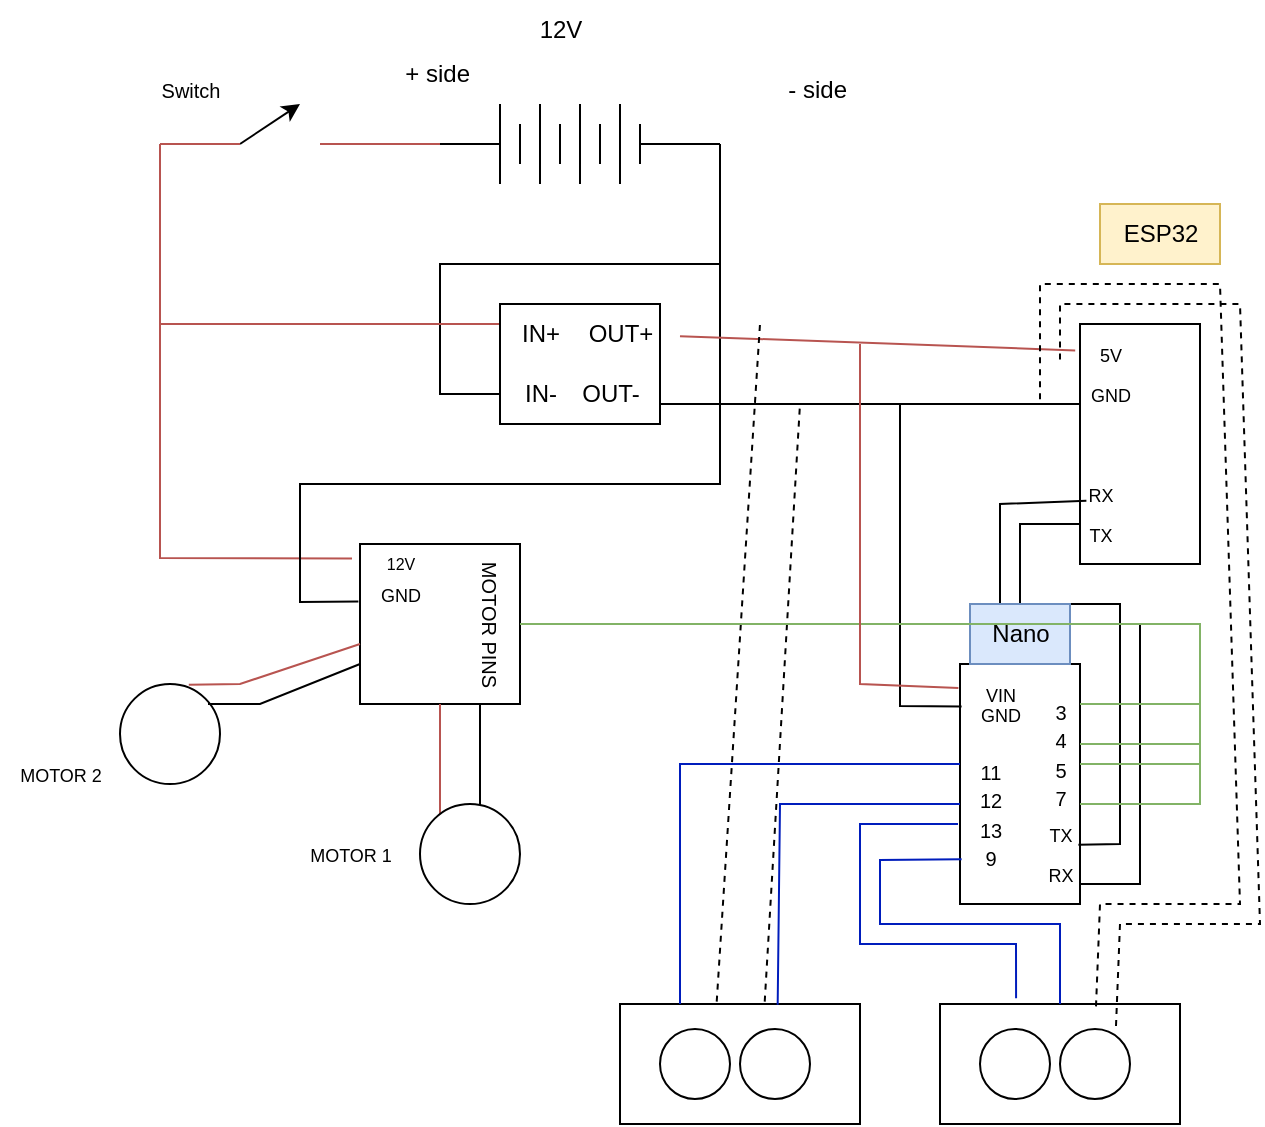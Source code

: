 <mxfile version="28.2.3">
  <diagram name="Page-1" id="ARYpPno7nMeHhi26IZul">
    <mxGraphModel dx="1042" dy="1627" grid="1" gridSize="10" guides="1" tooltips="1" connect="1" arrows="1" fold="1" page="1" pageScale="1" pageWidth="850" pageHeight="1100" math="0" shadow="0">
      <root>
        <mxCell id="0" />
        <mxCell id="1" parent="0" />
        <mxCell id="18kSIOf5u8bGrFoKXUlI-13" value="" style="group;rotation=-90;" vertex="1" connectable="0" parent="1">
          <mxGeometry x="380" width="40" height="140" as="geometry" />
        </mxCell>
        <mxCell id="18kSIOf5u8bGrFoKXUlI-11" value="" style="group;rotation=-90;" vertex="1" connectable="0" parent="18kSIOf5u8bGrFoKXUlI-13">
          <mxGeometry x="-20" y="20" width="40" height="100" as="geometry" />
        </mxCell>
        <mxCell id="18kSIOf5u8bGrFoKXUlI-1" value="" style="endArrow=none;html=1;rounded=0;" edge="1" parent="18kSIOf5u8bGrFoKXUlI-11">
          <mxGeometry width="50" height="50" relative="1" as="geometry">
            <mxPoint x="-30" y="50" as="sourcePoint" />
            <mxPoint y="50" as="targetPoint" />
          </mxGeometry>
        </mxCell>
        <mxCell id="18kSIOf5u8bGrFoKXUlI-3" value="" style="endArrow=none;html=1;rounded=0;" edge="1" parent="18kSIOf5u8bGrFoKXUlI-11">
          <mxGeometry width="50" height="50" relative="1" as="geometry">
            <mxPoint y="70" as="sourcePoint" />
            <mxPoint y="30" as="targetPoint" />
          </mxGeometry>
        </mxCell>
        <mxCell id="18kSIOf5u8bGrFoKXUlI-4" value="" style="endArrow=none;html=1;rounded=0;" edge="1" parent="18kSIOf5u8bGrFoKXUlI-11">
          <mxGeometry width="50" height="50" relative="1" as="geometry">
            <mxPoint x="10" y="60" as="sourcePoint" />
            <mxPoint x="10" y="40" as="targetPoint" />
          </mxGeometry>
        </mxCell>
        <mxCell id="18kSIOf5u8bGrFoKXUlI-5" value="" style="endArrow=none;html=1;rounded=0;" edge="1" parent="18kSIOf5u8bGrFoKXUlI-11">
          <mxGeometry width="50" height="50" relative="1" as="geometry">
            <mxPoint x="20" y="70" as="sourcePoint" />
            <mxPoint x="20" y="30" as="targetPoint" />
          </mxGeometry>
        </mxCell>
        <mxCell id="18kSIOf5u8bGrFoKXUlI-6" value="" style="endArrow=none;html=1;rounded=0;" edge="1" parent="18kSIOf5u8bGrFoKXUlI-11">
          <mxGeometry width="50" height="50" relative="1" as="geometry">
            <mxPoint x="30" y="60" as="sourcePoint" />
            <mxPoint x="30" y="40" as="targetPoint" />
          </mxGeometry>
        </mxCell>
        <mxCell id="18kSIOf5u8bGrFoKXUlI-7" value="" style="endArrow=none;html=1;rounded=0;" edge="1" parent="18kSIOf5u8bGrFoKXUlI-11">
          <mxGeometry width="50" height="50" relative="1" as="geometry">
            <mxPoint x="40" y="70" as="sourcePoint" />
            <mxPoint x="40" y="30" as="targetPoint" />
          </mxGeometry>
        </mxCell>
        <mxCell id="18kSIOf5u8bGrFoKXUlI-8" value="" style="endArrow=none;html=1;rounded=0;" edge="1" parent="18kSIOf5u8bGrFoKXUlI-11">
          <mxGeometry width="50" height="50" relative="1" as="geometry">
            <mxPoint x="50" y="60" as="sourcePoint" />
            <mxPoint x="50" y="40" as="targetPoint" />
          </mxGeometry>
        </mxCell>
        <mxCell id="18kSIOf5u8bGrFoKXUlI-9" value="" style="endArrow=none;html=1;rounded=0;" edge="1" parent="18kSIOf5u8bGrFoKXUlI-11">
          <mxGeometry width="50" height="50" relative="1" as="geometry">
            <mxPoint x="60" y="70" as="sourcePoint" />
            <mxPoint x="60" y="30" as="targetPoint" />
          </mxGeometry>
        </mxCell>
        <mxCell id="18kSIOf5u8bGrFoKXUlI-10" value="" style="endArrow=none;html=1;rounded=0;" edge="1" parent="18kSIOf5u8bGrFoKXUlI-11">
          <mxGeometry width="50" height="50" relative="1" as="geometry">
            <mxPoint x="70" y="60" as="sourcePoint" />
            <mxPoint x="70" y="40" as="targetPoint" />
          </mxGeometry>
        </mxCell>
        <mxCell id="18kSIOf5u8bGrFoKXUlI-12" value="" style="endArrow=none;html=1;rounded=0;" edge="1" parent="18kSIOf5u8bGrFoKXUlI-13">
          <mxGeometry width="50" height="50" relative="1" as="geometry">
            <mxPoint x="90" y="70" as="sourcePoint" />
            <mxPoint x="50" y="70" as="targetPoint" />
          </mxGeometry>
        </mxCell>
        <mxCell id="18kSIOf5u8bGrFoKXUlI-26" value="" style="endArrow=none;html=1;rounded=0;exitX=0;exitY=0.75;exitDx=0;exitDy=0;" edge="1" parent="18kSIOf5u8bGrFoKXUlI-13" source="18kSIOf5u8bGrFoKXUlI-20">
          <mxGeometry width="50" height="50" relative="1" as="geometry">
            <mxPoint x="90" y="140" as="sourcePoint" />
            <mxPoint x="90" y="70" as="targetPoint" />
            <Array as="points">
              <mxPoint x="-50" y="195" />
              <mxPoint x="-50" y="130" />
              <mxPoint x="90" y="130" />
            </Array>
          </mxGeometry>
        </mxCell>
        <mxCell id="18kSIOf5u8bGrFoKXUlI-14" value="- side&amp;nbsp;" style="text;html=1;align=center;verticalAlign=middle;resizable=0;points=[];autosize=1;strokeColor=none;fillColor=none;" vertex="1" parent="1">
          <mxGeometry x="490" y="28" width="60" height="30" as="geometry" />
        </mxCell>
        <mxCell id="18kSIOf5u8bGrFoKXUlI-15" value="+ side&amp;nbsp;" style="text;html=1;align=center;verticalAlign=middle;resizable=0;points=[];autosize=1;strokeColor=none;fillColor=none;" vertex="1" parent="1">
          <mxGeometry x="300" y="20" width="60" height="30" as="geometry" />
        </mxCell>
        <mxCell id="18kSIOf5u8bGrFoKXUlI-16" value="12V" style="text;html=1;align=center;verticalAlign=middle;resizable=0;points=[];autosize=1;strokeColor=none;fillColor=none;" vertex="1" parent="1">
          <mxGeometry x="370" y="-2" width="40" height="30" as="geometry" />
        </mxCell>
        <mxCell id="18kSIOf5u8bGrFoKXUlI-17" value="" style="endArrow=none;html=1;rounded=0;fillColor=#f8cecc;strokeColor=#b85450;" edge="1" parent="1">
          <mxGeometry width="50" height="50" relative="1" as="geometry">
            <mxPoint x="270" y="70" as="sourcePoint" />
            <mxPoint x="330" y="70" as="targetPoint" />
          </mxGeometry>
        </mxCell>
        <mxCell id="18kSIOf5u8bGrFoKXUlI-18" value="" style="endArrow=classic;html=1;rounded=0;" edge="1" parent="1">
          <mxGeometry width="50" height="50" relative="1" as="geometry">
            <mxPoint x="230" y="70" as="sourcePoint" />
            <mxPoint x="260" y="50" as="targetPoint" />
          </mxGeometry>
        </mxCell>
        <mxCell id="18kSIOf5u8bGrFoKXUlI-19" value="" style="endArrow=none;html=1;rounded=0;fillColor=#f8cecc;strokeColor=#b85450;" edge="1" parent="1">
          <mxGeometry width="50" height="50" relative="1" as="geometry">
            <mxPoint x="190" y="70" as="sourcePoint" />
            <mxPoint x="230" y="70" as="targetPoint" />
          </mxGeometry>
        </mxCell>
        <mxCell id="18kSIOf5u8bGrFoKXUlI-21" value="" style="endArrow=none;html=1;rounded=0;fillColor=#f8cecc;strokeColor=#b85450;" edge="1" parent="1">
          <mxGeometry width="50" height="50" relative="1" as="geometry">
            <mxPoint x="190" y="160" as="sourcePoint" />
            <mxPoint x="190" y="70" as="targetPoint" />
          </mxGeometry>
        </mxCell>
        <mxCell id="18kSIOf5u8bGrFoKXUlI-23" value="" style="endArrow=none;html=1;rounded=0;fillColor=#f8cecc;strokeColor=#b85450;" edge="1" parent="1">
          <mxGeometry width="50" height="50" relative="1" as="geometry">
            <mxPoint x="190" y="160" as="sourcePoint" />
            <mxPoint x="360" y="160" as="targetPoint" />
          </mxGeometry>
        </mxCell>
        <mxCell id="18kSIOf5u8bGrFoKXUlI-25" value="" style="endArrow=none;html=1;rounded=0;exitX=-0.1;exitY=-0.093;exitDx=0;exitDy=0;exitPerimeter=0;fillColor=#f8cecc;strokeColor=#b85450;" edge="1" parent="1" source="18kSIOf5u8bGrFoKXUlI-36">
          <mxGeometry width="50" height="50" relative="1" as="geometry">
            <mxPoint x="190" y="300" as="sourcePoint" />
            <mxPoint x="190" y="160" as="targetPoint" />
            <Array as="points">
              <mxPoint x="190" y="277" />
            </Array>
          </mxGeometry>
        </mxCell>
        <mxCell id="18kSIOf5u8bGrFoKXUlI-31" value="" style="group" vertex="1" connectable="0" parent="1">
          <mxGeometry x="360" y="150" width="90" height="60" as="geometry" />
        </mxCell>
        <mxCell id="18kSIOf5u8bGrFoKXUlI-20" value="" style="rounded=0;whiteSpace=wrap;html=1;" vertex="1" parent="18kSIOf5u8bGrFoKXUlI-31">
          <mxGeometry width="80" height="60" as="geometry" />
        </mxCell>
        <mxCell id="18kSIOf5u8bGrFoKXUlI-27" value="IN+" style="text;html=1;align=center;verticalAlign=middle;resizable=0;points=[];autosize=1;strokeColor=none;fillColor=none;" vertex="1" parent="18kSIOf5u8bGrFoKXUlI-31">
          <mxGeometry width="40" height="30" as="geometry" />
        </mxCell>
        <mxCell id="18kSIOf5u8bGrFoKXUlI-28" value="IN-" style="text;html=1;align=center;verticalAlign=middle;resizable=0;points=[];autosize=1;strokeColor=none;fillColor=none;" vertex="1" parent="18kSIOf5u8bGrFoKXUlI-31">
          <mxGeometry y="30" width="40" height="30" as="geometry" />
        </mxCell>
        <mxCell id="18kSIOf5u8bGrFoKXUlI-29" value="OUT-" style="text;html=1;align=center;verticalAlign=middle;resizable=0;points=[];autosize=1;strokeColor=none;fillColor=none;" vertex="1" parent="18kSIOf5u8bGrFoKXUlI-31">
          <mxGeometry x="30" y="30" width="50" height="30" as="geometry" />
        </mxCell>
        <mxCell id="18kSIOf5u8bGrFoKXUlI-30" value="OUT+" style="text;html=1;align=center;verticalAlign=middle;resizable=0;points=[];autosize=1;strokeColor=none;fillColor=none;" vertex="1" parent="18kSIOf5u8bGrFoKXUlI-31">
          <mxGeometry x="30" width="60" height="30" as="geometry" />
        </mxCell>
        <mxCell id="18kSIOf5u8bGrFoKXUlI-84" value="" style="endArrow=none;html=1;rounded=0;" edge="1" parent="18kSIOf5u8bGrFoKXUlI-31">
          <mxGeometry width="50" height="50" relative="1" as="geometry">
            <mxPoint x="80" y="50" as="sourcePoint" />
            <mxPoint x="200" y="50" as="targetPoint" />
          </mxGeometry>
        </mxCell>
        <mxCell id="18kSIOf5u8bGrFoKXUlI-32" value="" style="endArrow=none;html=1;rounded=0;exitX=-0.02;exitY=0.627;exitDx=0;exitDy=0;exitPerimeter=0;" edge="1" parent="1" source="18kSIOf5u8bGrFoKXUlI-36">
          <mxGeometry width="50" height="50" relative="1" as="geometry">
            <mxPoint x="470" y="240" as="sourcePoint" />
            <mxPoint x="470" y="130" as="targetPoint" />
            <Array as="points">
              <mxPoint x="260" y="299" />
              <mxPoint x="260" y="240" />
              <mxPoint x="289" y="240" />
              <mxPoint x="470" y="240" />
            </Array>
          </mxGeometry>
        </mxCell>
        <mxCell id="18kSIOf5u8bGrFoKXUlI-34" value="" style="whiteSpace=wrap;html=1;aspect=fixed;" vertex="1" parent="1">
          <mxGeometry x="290" y="270" width="80" height="80" as="geometry" />
        </mxCell>
        <mxCell id="18kSIOf5u8bGrFoKXUlI-35" value="12V" style="text;html=1;align=center;verticalAlign=middle;resizable=0;points=[];autosize=1;strokeColor=none;fillColor=none;fontSize=8;" vertex="1" parent="1">
          <mxGeometry x="290" y="270" width="40" height="20" as="geometry" />
        </mxCell>
        <mxCell id="18kSIOf5u8bGrFoKXUlI-36" value="&lt;font style=&quot;font-size: 9px;&quot;&gt;GND&lt;/font&gt;" style="text;html=1;align=center;verticalAlign=middle;resizable=0;points=[];autosize=1;strokeColor=none;fillColor=none;" vertex="1" parent="1">
          <mxGeometry x="290" y="280" width="40" height="30" as="geometry" />
        </mxCell>
        <mxCell id="18kSIOf5u8bGrFoKXUlI-37" value="&lt;font style=&quot;font-size: 10px;&quot;&gt;MOTOR PINS&lt;/font&gt;" style="text;html=1;align=center;verticalAlign=middle;resizable=0;points=[];autosize=1;strokeColor=none;fillColor=none;rotation=90;" vertex="1" parent="1">
          <mxGeometry x="310" y="295" width="90" height="30" as="geometry" />
        </mxCell>
        <mxCell id="18kSIOf5u8bGrFoKXUlI-38" value="" style="rounded=0;whiteSpace=wrap;html=1;rotation=90;" vertex="1" parent="1">
          <mxGeometry x="620" y="190" width="120" height="60" as="geometry" />
        </mxCell>
        <mxCell id="18kSIOf5u8bGrFoKXUlI-39" value="&lt;div&gt;&lt;br&gt;&lt;/div&gt;" style="rounded=0;whiteSpace=wrap;html=1;rotation=90;" vertex="1" parent="1">
          <mxGeometry x="560" y="360" width="120" height="60" as="geometry" />
        </mxCell>
        <mxCell id="18kSIOf5u8bGrFoKXUlI-40" value="&lt;font style=&quot;font-size: 9px;&quot;&gt;5V&lt;/font&gt;" style="text;html=1;align=center;verticalAlign=middle;resizable=0;points=[];autosize=1;strokeColor=none;fillColor=none;" vertex="1" parent="1">
          <mxGeometry x="650" y="160" width="30" height="30" as="geometry" />
        </mxCell>
        <mxCell id="18kSIOf5u8bGrFoKXUlI-41" value="&lt;font style=&quot;font-size: 9px;&quot;&gt;GND&lt;/font&gt;" style="text;html=1;align=center;verticalAlign=middle;resizable=0;points=[];autosize=1;strokeColor=none;fillColor=none;" vertex="1" parent="1">
          <mxGeometry x="645" y="180" width="40" height="30" as="geometry" />
        </mxCell>
        <mxCell id="18kSIOf5u8bGrFoKXUlI-42" value="&lt;font style=&quot;font-size: 9px;&quot;&gt;VIN&lt;/font&gt;" style="text;html=1;align=center;verticalAlign=middle;resizable=0;points=[];autosize=1;strokeColor=none;fillColor=none;" vertex="1" parent="1">
          <mxGeometry x="590" y="330" width="40" height="30" as="geometry" />
        </mxCell>
        <mxCell id="18kSIOf5u8bGrFoKXUlI-43" value="&lt;font style=&quot;font-size: 9px;&quot;&gt;GND&lt;/font&gt;" style="text;html=1;align=center;verticalAlign=middle;resizable=0;points=[];autosize=1;strokeColor=none;fillColor=none;" vertex="1" parent="1">
          <mxGeometry x="590" y="340" width="40" height="30" as="geometry" />
        </mxCell>
        <mxCell id="18kSIOf5u8bGrFoKXUlI-44" value="&lt;font style=&quot;font-size: 9px;&quot;&gt;TX&lt;/font&gt;" style="text;html=1;align=center;verticalAlign=middle;resizable=0;points=[];autosize=1;strokeColor=none;fillColor=none;" vertex="1" parent="1">
          <mxGeometry x="620" y="400" width="40" height="30" as="geometry" />
        </mxCell>
        <mxCell id="18kSIOf5u8bGrFoKXUlI-45" value="&lt;font style=&quot;font-size: 9px;&quot;&gt;RX&lt;/font&gt;" style="text;html=1;align=center;verticalAlign=middle;resizable=0;points=[];autosize=1;strokeColor=none;fillColor=none;" vertex="1" parent="1">
          <mxGeometry x="620" y="420" width="40" height="30" as="geometry" />
        </mxCell>
        <mxCell id="18kSIOf5u8bGrFoKXUlI-46" value="&lt;font style=&quot;font-size: 9px;&quot;&gt;RX&lt;/font&gt;" style="text;html=1;align=center;verticalAlign=middle;resizable=0;points=[];autosize=1;strokeColor=none;fillColor=none;" vertex="1" parent="1">
          <mxGeometry x="640" y="230" width="40" height="30" as="geometry" />
        </mxCell>
        <mxCell id="18kSIOf5u8bGrFoKXUlI-47" value="&lt;font style=&quot;font-size: 9px;&quot;&gt;TX&lt;/font&gt;" style="text;html=1;align=center;verticalAlign=middle;resizable=0;points=[];autosize=1;strokeColor=none;fillColor=none;" vertex="1" parent="1">
          <mxGeometry x="640" y="250" width="40" height="30" as="geometry" />
        </mxCell>
        <mxCell id="18kSIOf5u8bGrFoKXUlI-48" value="" style="endArrow=none;html=1;rounded=0;fillColor=#f8cecc;strokeColor=#b85450;" edge="1" parent="1">
          <mxGeometry width="50" height="50" relative="1" as="geometry">
            <mxPoint x="330" y="410" as="sourcePoint" />
            <mxPoint x="330" y="350" as="targetPoint" />
          </mxGeometry>
        </mxCell>
        <mxCell id="18kSIOf5u8bGrFoKXUlI-49" value="" style="endArrow=none;html=1;rounded=0;" edge="1" parent="1">
          <mxGeometry width="50" height="50" relative="1" as="geometry">
            <mxPoint x="350" y="410" as="sourcePoint" />
            <mxPoint x="350" y="350" as="targetPoint" />
          </mxGeometry>
        </mxCell>
        <mxCell id="18kSIOf5u8bGrFoKXUlI-50" value="" style="ellipse;whiteSpace=wrap;html=1;aspect=fixed;" vertex="1" parent="1">
          <mxGeometry x="320" y="400" width="50" height="50" as="geometry" />
        </mxCell>
        <mxCell id="18kSIOf5u8bGrFoKXUlI-53" value="" style="ellipse;whiteSpace=wrap;html=1;aspect=fixed;" vertex="1" parent="1">
          <mxGeometry x="170" y="340" width="50" height="50" as="geometry" />
        </mxCell>
        <mxCell id="18kSIOf5u8bGrFoKXUlI-54" value="&lt;font style=&quot;font-size: 9px;&quot;&gt;MOTOR 1&lt;/font&gt;" style="text;html=1;align=center;verticalAlign=middle;resizable=0;points=[];autosize=1;strokeColor=none;fillColor=none;" vertex="1" parent="1">
          <mxGeometry x="255" y="410" width="60" height="30" as="geometry" />
        </mxCell>
        <mxCell id="18kSIOf5u8bGrFoKXUlI-55" value="&lt;font style=&quot;font-size: 9px;&quot;&gt;MOTOR 2&lt;/font&gt;" style="text;html=1;align=center;verticalAlign=middle;resizable=0;points=[];autosize=1;strokeColor=none;fillColor=none;" vertex="1" parent="1">
          <mxGeometry x="110" y="370" width="60" height="30" as="geometry" />
        </mxCell>
        <mxCell id="18kSIOf5u8bGrFoKXUlI-56" value="" style="endArrow=none;html=1;rounded=0;entryX=-0.08;entryY=0.44;entryDx=0;entryDy=0;entryPerimeter=0;fillColor=#f8cecc;strokeColor=#b85450;" edge="1" parent="1" source="18kSIOf5u8bGrFoKXUlI-30" target="18kSIOf5u8bGrFoKXUlI-40">
          <mxGeometry width="50" height="50" relative="1" as="geometry">
            <mxPoint x="450" y="170" as="sourcePoint" />
            <mxPoint x="500" y="120" as="targetPoint" />
          </mxGeometry>
        </mxCell>
        <mxCell id="18kSIOf5u8bGrFoKXUlI-57" value="" style="endArrow=none;html=1;rounded=0;exitX=0.73;exitY=0.013;exitDx=0;exitDy=0;exitPerimeter=0;entryX=0.33;entryY=-0.053;entryDx=0;entryDy=0;entryPerimeter=0;" edge="1" parent="1" source="18kSIOf5u8bGrFoKXUlI-45" target="18kSIOf5u8bGrFoKXUlI-47">
          <mxGeometry width="50" height="50" relative="1" as="geometry">
            <mxPoint x="540" y="310" as="sourcePoint" />
            <mxPoint x="590" y="260" as="targetPoint" />
            <Array as="points">
              <mxPoint x="670" y="420" />
              <mxPoint x="670" y="300" />
              <mxPoint x="610" y="300" />
              <mxPoint x="610" y="250" />
            </Array>
          </mxGeometry>
        </mxCell>
        <mxCell id="18kSIOf5u8bGrFoKXUlI-58" value="" style="endArrow=none;html=1;rounded=0;" edge="1" parent="1">
          <mxGeometry width="50" height="50" relative="1" as="geometry">
            <mxPoint x="650" y="440" as="sourcePoint" />
            <mxPoint x="650" y="260" as="targetPoint" />
            <Array as="points">
              <mxPoint x="680" y="440" />
              <mxPoint x="680" y="310" />
              <mxPoint x="620" y="310" />
              <mxPoint x="620" y="260" />
            </Array>
          </mxGeometry>
        </mxCell>
        <mxCell id="18kSIOf5u8bGrFoKXUlI-63" value="" style="group" vertex="1" connectable="0" parent="1">
          <mxGeometry x="420" y="500" width="120" height="60" as="geometry" />
        </mxCell>
        <mxCell id="18kSIOf5u8bGrFoKXUlI-60" value="" style="rounded=0;whiteSpace=wrap;html=1;" vertex="1" parent="18kSIOf5u8bGrFoKXUlI-63">
          <mxGeometry width="120" height="60" as="geometry" />
        </mxCell>
        <mxCell id="18kSIOf5u8bGrFoKXUlI-61" value="" style="ellipse;whiteSpace=wrap;html=1;aspect=fixed;" vertex="1" parent="18kSIOf5u8bGrFoKXUlI-63">
          <mxGeometry x="20" y="12.5" width="35" height="35" as="geometry" />
        </mxCell>
        <mxCell id="18kSIOf5u8bGrFoKXUlI-62" value="" style="ellipse;whiteSpace=wrap;html=1;aspect=fixed;" vertex="1" parent="18kSIOf5u8bGrFoKXUlI-63">
          <mxGeometry x="60" y="12.5" width="35" height="35" as="geometry" />
        </mxCell>
        <mxCell id="18kSIOf5u8bGrFoKXUlI-65" value="" style="group" vertex="1" connectable="0" parent="1">
          <mxGeometry x="580" y="500" width="120" height="60" as="geometry" />
        </mxCell>
        <mxCell id="18kSIOf5u8bGrFoKXUlI-66" value="" style="rounded=0;whiteSpace=wrap;html=1;" vertex="1" parent="18kSIOf5u8bGrFoKXUlI-65">
          <mxGeometry width="120" height="60" as="geometry" />
        </mxCell>
        <mxCell id="18kSIOf5u8bGrFoKXUlI-67" value="" style="ellipse;whiteSpace=wrap;html=1;aspect=fixed;" vertex="1" parent="18kSIOf5u8bGrFoKXUlI-65">
          <mxGeometry x="20" y="12.5" width="35" height="35" as="geometry" />
        </mxCell>
        <mxCell id="18kSIOf5u8bGrFoKXUlI-68" value="" style="ellipse;whiteSpace=wrap;html=1;aspect=fixed;" vertex="1" parent="18kSIOf5u8bGrFoKXUlI-65">
          <mxGeometry x="60" y="12.5" width="35" height="35" as="geometry" />
        </mxCell>
        <mxCell id="18kSIOf5u8bGrFoKXUlI-74" value="&lt;font style=&quot;font-size: 10px;&quot;&gt;11&lt;/font&gt;&lt;div&gt;&lt;font style=&quot;font-size: 10px;&quot;&gt;12&lt;/font&gt;&lt;/div&gt;&lt;div&gt;&lt;font style=&quot;font-size: 10px;&quot;&gt;13&lt;/font&gt;&lt;/div&gt;&lt;div&gt;&lt;font style=&quot;font-size: 10px;&quot;&gt;9&lt;/font&gt;&lt;/div&gt;" style="text;html=1;align=center;verticalAlign=middle;resizable=0;points=[];autosize=1;strokeColor=none;fillColor=none;" vertex="1" parent="1">
          <mxGeometry x="590" y="370" width="30" height="70" as="geometry" />
        </mxCell>
        <mxCell id="18kSIOf5u8bGrFoKXUlI-75" value="" style="endArrow=none;html=1;rounded=0;exitX=0.25;exitY=0;exitDx=0;exitDy=0;fillColor=#0050ef;strokeColor=#001DBC;" edge="1" parent="1" source="18kSIOf5u8bGrFoKXUlI-60">
          <mxGeometry width="50" height="50" relative="1" as="geometry">
            <mxPoint x="450" y="380" as="sourcePoint" />
            <mxPoint x="590" y="380" as="targetPoint" />
            <Array as="points">
              <mxPoint x="450" y="380" />
            </Array>
          </mxGeometry>
        </mxCell>
        <mxCell id="18kSIOf5u8bGrFoKXUlI-76" value="" style="endArrow=none;html=1;rounded=0;exitX=0.657;exitY=0.007;exitDx=0;exitDy=0;exitPerimeter=0;fillColor=#0050ef;strokeColor=#001DBC;" edge="1" parent="1" source="18kSIOf5u8bGrFoKXUlI-60">
          <mxGeometry width="50" height="50" relative="1" as="geometry">
            <mxPoint x="500" y="490" as="sourcePoint" />
            <mxPoint x="590" y="400" as="targetPoint" />
            <Array as="points">
              <mxPoint x="500" y="400" />
            </Array>
          </mxGeometry>
        </mxCell>
        <mxCell id="18kSIOf5u8bGrFoKXUlI-77" value="" style="endArrow=none;html=1;rounded=0;exitX=0.317;exitY=-0.047;exitDx=0;exitDy=0;exitPerimeter=0;fillColor=#0050ef;strokeColor=#001DBC;" edge="1" parent="1" source="18kSIOf5u8bGrFoKXUlI-66">
          <mxGeometry width="50" height="50" relative="1" as="geometry">
            <mxPoint x="540" y="470" as="sourcePoint" />
            <mxPoint x="589" y="410" as="targetPoint" />
            <Array as="points">
              <mxPoint x="618" y="470" />
              <mxPoint x="540" y="470" />
              <mxPoint x="540" y="410" />
            </Array>
          </mxGeometry>
        </mxCell>
        <mxCell id="18kSIOf5u8bGrFoKXUlI-78" value="" style="endArrow=none;html=1;rounded=0;exitX=0.5;exitY=0;exitDx=0;exitDy=0;entryX=0.027;entryY=0.823;entryDx=0;entryDy=0;entryPerimeter=0;fillColor=#0050ef;strokeColor=#001DBC;" edge="1" parent="1" source="18kSIOf5u8bGrFoKXUlI-66" target="18kSIOf5u8bGrFoKXUlI-74">
          <mxGeometry width="50" height="50" relative="1" as="geometry">
            <mxPoint x="628" y="507" as="sourcePoint" />
            <mxPoint x="590" y="410" as="targetPoint" />
            <Array as="points">
              <mxPoint x="640" y="460" />
              <mxPoint x="550" y="460" />
              <mxPoint x="550" y="428" />
            </Array>
          </mxGeometry>
        </mxCell>
        <mxCell id="18kSIOf5u8bGrFoKXUlI-79" value="" style="endArrow=none;dashed=1;html=1;rounded=0;exitX=0.403;exitY=-0.02;exitDx=0;exitDy=0;exitPerimeter=0;" edge="1" parent="1" source="18kSIOf5u8bGrFoKXUlI-60">
          <mxGeometry width="50" height="50" relative="1" as="geometry">
            <mxPoint x="580" y="350" as="sourcePoint" />
            <mxPoint x="490" y="160" as="targetPoint" />
          </mxGeometry>
        </mxCell>
        <mxCell id="18kSIOf5u8bGrFoKXUlI-80" value="" style="endArrow=none;dashed=1;html=1;rounded=0;exitX=0.603;exitY=-0.02;exitDx=0;exitDy=0;exitPerimeter=0;" edge="1" parent="1" source="18kSIOf5u8bGrFoKXUlI-60">
          <mxGeometry width="50" height="50" relative="1" as="geometry">
            <mxPoint x="478" y="509" as="sourcePoint" />
            <mxPoint x="510" y="200" as="targetPoint" />
          </mxGeometry>
        </mxCell>
        <mxCell id="18kSIOf5u8bGrFoKXUlI-81" value="" style="endArrow=none;dashed=1;html=1;rounded=0;exitX=0.65;exitY=0.02;exitDx=0;exitDy=0;exitPerimeter=0;" edge="1" parent="1" source="18kSIOf5u8bGrFoKXUlI-66">
          <mxGeometry width="50" height="50" relative="1" as="geometry">
            <mxPoint x="502" y="509" as="sourcePoint" />
            <mxPoint x="630" y="200" as="targetPoint" />
            <Array as="points">
              <mxPoint x="660" y="450" />
              <mxPoint x="730" y="450" />
              <mxPoint x="720" y="140" />
              <mxPoint x="630" y="140" />
            </Array>
          </mxGeometry>
        </mxCell>
        <mxCell id="18kSIOf5u8bGrFoKXUlI-82" value="" style="endArrow=none;dashed=1;html=1;rounded=0;exitX=0.65;exitY=0.02;exitDx=0;exitDy=0;exitPerimeter=0;" edge="1" parent="1">
          <mxGeometry width="50" height="50" relative="1" as="geometry">
            <mxPoint x="668" y="511" as="sourcePoint" />
            <mxPoint x="640" y="180" as="targetPoint" />
            <Array as="points">
              <mxPoint x="670" y="460" />
              <mxPoint x="740" y="460" />
              <mxPoint x="730" y="150" />
              <mxPoint x="640" y="150" />
            </Array>
          </mxGeometry>
        </mxCell>
        <mxCell id="18kSIOf5u8bGrFoKXUlI-83" value="" style="endArrow=none;html=1;rounded=0;exitX=0.02;exitY=0.373;exitDx=0;exitDy=0;exitPerimeter=0;" edge="1" parent="1" source="18kSIOf5u8bGrFoKXUlI-43">
          <mxGeometry width="50" height="50" relative="1" as="geometry">
            <mxPoint x="600" y="250" as="sourcePoint" />
            <mxPoint x="650" y="200" as="targetPoint" />
            <Array as="points">
              <mxPoint x="560" y="351" />
              <mxPoint x="560" y="200" />
            </Array>
          </mxGeometry>
        </mxCell>
        <mxCell id="18kSIOf5u8bGrFoKXUlI-85" value="&lt;font style=&quot;font-size: 10px;&quot;&gt;Switch&lt;/font&gt;" style="text;html=1;align=center;verticalAlign=middle;resizable=0;points=[];autosize=1;strokeColor=none;fillColor=none;" vertex="1" parent="1">
          <mxGeometry x="180" y="28" width="50" height="30" as="geometry" />
        </mxCell>
        <mxCell id="18kSIOf5u8bGrFoKXUlI-88" value="" style="endArrow=none;html=1;rounded=0;exitX=0.688;exitY=0.008;exitDx=0;exitDy=0;exitPerimeter=0;fillColor=#f8cecc;strokeColor=#b85450;" edge="1" parent="1" source="18kSIOf5u8bGrFoKXUlI-53">
          <mxGeometry width="50" height="50" relative="1" as="geometry">
            <mxPoint x="580" y="250" as="sourcePoint" />
            <mxPoint x="290" y="320" as="targetPoint" />
            <Array as="points">
              <mxPoint x="230" y="340" />
            </Array>
          </mxGeometry>
        </mxCell>
        <mxCell id="18kSIOf5u8bGrFoKXUlI-89" value="" style="endArrow=none;html=1;rounded=0;exitX=0.688;exitY=0.008;exitDx=0;exitDy=0;exitPerimeter=0;" edge="1" parent="1">
          <mxGeometry width="50" height="50" relative="1" as="geometry">
            <mxPoint x="214" y="350" as="sourcePoint" />
            <mxPoint x="290" y="330" as="targetPoint" />
            <Array as="points">
              <mxPoint x="240" y="350" />
            </Array>
          </mxGeometry>
        </mxCell>
        <mxCell id="18kSIOf5u8bGrFoKXUlI-90" value="ESP32" style="text;html=1;align=center;verticalAlign=middle;resizable=0;points=[];autosize=1;strokeColor=#d6b656;fillColor=#fff2cc;" vertex="1" parent="1">
          <mxGeometry x="660" y="100" width="60" height="30" as="geometry" />
        </mxCell>
        <mxCell id="18kSIOf5u8bGrFoKXUlI-91" value="Nano" style="text;html=1;align=center;verticalAlign=middle;resizable=0;points=[];autosize=1;strokeColor=#6c8ebf;fillColor=#dae8fc;" vertex="1" parent="1">
          <mxGeometry x="595" y="300" width="50" height="30" as="geometry" />
        </mxCell>
        <mxCell id="18kSIOf5u8bGrFoKXUlI-92" value="" style="endArrow=none;html=1;rounded=0;entryX=0.833;entryY=0.857;entryDx=0;entryDy=0;entryPerimeter=0;fillColor=#d5e8d4;strokeColor=#82b366;" edge="1" parent="1" source="18kSIOf5u8bGrFoKXUlI-37" target="18kSIOf5u8bGrFoKXUlI-94">
          <mxGeometry width="50" height="50" relative="1" as="geometry">
            <mxPoint x="580" y="350" as="sourcePoint" />
            <mxPoint x="710" y="420" as="targetPoint" />
            <Array as="points">
              <mxPoint x="710" y="310" />
              <mxPoint x="710" y="400" />
            </Array>
          </mxGeometry>
        </mxCell>
        <mxCell id="18kSIOf5u8bGrFoKXUlI-94" value="&lt;font style=&quot;font-size: 10px;&quot;&gt;3&lt;/font&gt;&lt;div&gt;&lt;font style=&quot;font-size: 10px;&quot;&gt;4&lt;/font&gt;&lt;/div&gt;&lt;div&gt;&lt;font style=&quot;font-size: 10px;&quot;&gt;5&lt;/font&gt;&lt;/div&gt;&lt;div&gt;&lt;font style=&quot;font-size: 10px;&quot;&gt;7&lt;/font&gt;&lt;/div&gt;" style="text;html=1;align=center;verticalAlign=middle;resizable=0;points=[];autosize=1;strokeColor=none;fillColor=none;" vertex="1" parent="1">
          <mxGeometry x="625" y="340" width="30" height="70" as="geometry" />
        </mxCell>
        <mxCell id="18kSIOf5u8bGrFoKXUlI-95" value="" style="endArrow=none;html=1;rounded=0;fillColor=#d5e8d4;strokeColor=#82b366;" edge="1" parent="1">
          <mxGeometry width="50" height="50" relative="1" as="geometry">
            <mxPoint x="650" y="350" as="sourcePoint" />
            <mxPoint x="710" y="350" as="targetPoint" />
          </mxGeometry>
        </mxCell>
        <mxCell id="18kSIOf5u8bGrFoKXUlI-96" value="" style="endArrow=none;html=1;rounded=0;fillColor=#d5e8d4;strokeColor=#82b366;" edge="1" parent="1">
          <mxGeometry width="50" height="50" relative="1" as="geometry">
            <mxPoint x="650" y="370" as="sourcePoint" />
            <mxPoint x="710" y="370" as="targetPoint" />
          </mxGeometry>
        </mxCell>
        <mxCell id="18kSIOf5u8bGrFoKXUlI-98" value="" style="endArrow=none;html=1;rounded=0;exitX=-0.02;exitY=0.067;exitDx=0;exitDy=0;exitPerimeter=0;fillColor=#f8cecc;strokeColor=#b85450;" edge="1" parent="1" source="18kSIOf5u8bGrFoKXUlI-43">
          <mxGeometry width="50" height="50" relative="1" as="geometry">
            <mxPoint x="540" y="340" as="sourcePoint" />
            <mxPoint x="540" y="170" as="targetPoint" />
            <Array as="points">
              <mxPoint x="540" y="340" />
            </Array>
          </mxGeometry>
        </mxCell>
        <mxCell id="18kSIOf5u8bGrFoKXUlI-99" value="" style="endArrow=none;html=1;rounded=0;fillColor=#d5e8d4;strokeColor=#82b366;" edge="1" parent="1">
          <mxGeometry width="50" height="50" relative="1" as="geometry">
            <mxPoint x="650" y="380" as="sourcePoint" />
            <mxPoint x="710" y="380" as="targetPoint" />
          </mxGeometry>
        </mxCell>
      </root>
    </mxGraphModel>
  </diagram>
</mxfile>
